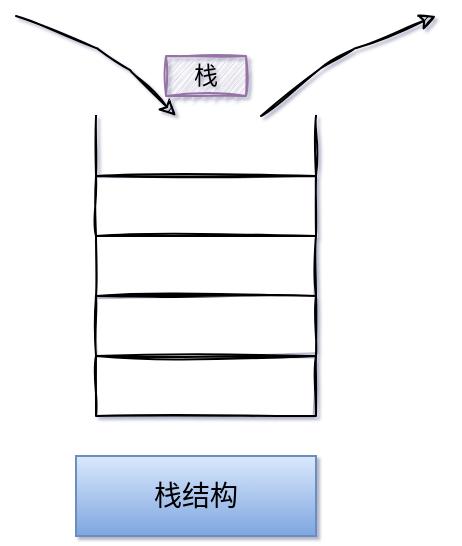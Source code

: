 <mxfile version="13.7.9" type="device" pages="6"><diagram id="piXc-q679s0l9T9AtipS" name="StackStructure"><mxGraphModel dx="1422" dy="822" grid="1" gridSize="10" guides="1" tooltips="1" connect="1" arrows="1" fold="1" page="1" pageScale="1" pageWidth="850" pageHeight="1100" math="0" shadow="1"><root><mxCell id="0"/><mxCell id="1" parent="0"/><mxCell id="D4eqJjNKc-pg2C6V8ZYL-1" value="" style="whiteSpace=wrap;html=1;sketch=1;" parent="1" vertex="1"><mxGeometry x="230" y="250" width="110" height="30" as="geometry"/></mxCell><mxCell id="D4eqJjNKc-pg2C6V8ZYL-2" value="" style="whiteSpace=wrap;html=1;sketch=1;" parent="1" vertex="1"><mxGeometry x="230" y="280" width="110" height="30" as="geometry"/></mxCell><mxCell id="D4eqJjNKc-pg2C6V8ZYL-3" value="" style="whiteSpace=wrap;html=1;sketch=1;" parent="1" vertex="1"><mxGeometry x="230" y="310" width="110" height="30" as="geometry"/></mxCell><mxCell id="D4eqJjNKc-pg2C6V8ZYL-4" value="" style="whiteSpace=wrap;html=1;fontStyle=1;sketch=1;" parent="1" vertex="1"><mxGeometry x="230" y="340" width="110" height="30" as="geometry"/></mxCell><mxCell id="D4eqJjNKc-pg2C6V8ZYL-5" value="" style="shape=partialRectangle;whiteSpace=wrap;html=1;bottom=1;right=1;left=1;top=0;fillColor=none;routingCenterX=-0.5;sketch=1;" parent="1" vertex="1"><mxGeometry x="230" y="220" width="110" height="30" as="geometry"/></mxCell><mxCell id="D4eqJjNKc-pg2C6V8ZYL-6" value="" style="endArrow=classic;html=1;sketch=1;" parent="1" target="D4eqJjNKc-pg2C6V8ZYL-5" edge="1"><mxGeometry width="50" height="50" relative="1" as="geometry"><mxPoint x="190" y="170" as="sourcePoint"/><mxPoint x="450" y="400" as="targetPoint"/><Array as="points"><mxPoint x="240" y="190"/></Array></mxGeometry></mxCell><mxCell id="D4eqJjNKc-pg2C6V8ZYL-7" value="" style="endArrow=classic;html=1;exitX=0.75;exitY=0;exitDx=0;exitDy=0;sketch=1;" parent="1" source="D4eqJjNKc-pg2C6V8ZYL-5" edge="1"><mxGeometry width="50" height="50" relative="1" as="geometry"><mxPoint x="280" y="100" as="sourcePoint"/><mxPoint x="400" y="170" as="targetPoint"/><Array as="points"><mxPoint x="350" y="190"/></Array></mxGeometry></mxCell><mxCell id="D4eqJjNKc-pg2C6V8ZYL-8" value="栈" style="text;html=1;align=center;verticalAlign=middle;whiteSpace=wrap;labelBackgroundColor=none;sketch=1;fillColor=#e1d5e7;strokeColor=#9673a6;" parent="1" vertex="1"><mxGeometry x="265" y="190" width="40" height="20" as="geometry"/></mxCell><mxCell id="tlFwqqSCphuxoGF0C_0T-1" value="栈结构" style="rounded=0;whiteSpace=wrap;html=1;fontSize=14;fillColor=#dae8fc;strokeColor=#6c8ebf;gradientColor=#7ea6e0;" parent="1" vertex="1"><mxGeometry x="220" y="390" width="120" height="40" as="geometry"/></mxCell></root></mxGraphModel></diagram><diagram id="WFr8NXOvORvg4B3Us4Ls" name="Arithmetic"><mxGraphModel dx="1422" dy="822" grid="1" gridSize="10" guides="1" tooltips="1" connect="1" arrows="1" fold="1" page="1" pageScale="1" pageWidth="850" pageHeight="1100" math="0" shadow="1"><root><mxCell id="iod-lb1D5rYIICHGb0MQ-0"/><mxCell id="iod-lb1D5rYIICHGb0MQ-1" parent="iod-lb1D5rYIICHGb0MQ-0"/><mxCell id="VysGYPf3-X1nkTFMUH5L-0" value="3" style="whiteSpace=wrap;html=1;aspect=fixed;sketch=1;" parent="iod-lb1D5rYIICHGb0MQ-1" vertex="1"><mxGeometry x="210" y="260" width="30" height="30" as="geometry"/></mxCell><mxCell id="VysGYPf3-X1nkTFMUH5L-1" value="+" style="whiteSpace=wrap;html=1;aspect=fixed;sketch=1;" parent="iod-lb1D5rYIICHGb0MQ-1" vertex="1"><mxGeometry x="240" y="260" width="30" height="30" as="geometry"/></mxCell><mxCell id="VysGYPf3-X1nkTFMUH5L-2" value="8" style="whiteSpace=wrap;html=1;aspect=fixed;sketch=1;" parent="iod-lb1D5rYIICHGb0MQ-1" vertex="1"><mxGeometry x="330" y="260" width="30" height="30" as="geometry"/></mxCell><mxCell id="VysGYPf3-X1nkTFMUH5L-3" value="x" style="whiteSpace=wrap;html=1;aspect=fixed;sketch=1;" parent="iod-lb1D5rYIICHGb0MQ-1" vertex="1"><mxGeometry x="300" y="260" width="30" height="30" as="geometry"/></mxCell><mxCell id="VysGYPf3-X1nkTFMUH5L-4" value="5" style="whiteSpace=wrap;html=1;aspect=fixed;sketch=1;" parent="iod-lb1D5rYIICHGb0MQ-1" vertex="1"><mxGeometry x="270" y="260" width="30" height="30" as="geometry"/></mxCell><mxCell id="VysGYPf3-X1nkTFMUH5L-6" value="-" style="whiteSpace=wrap;html=1;aspect=fixed;sketch=1;" parent="iod-lb1D5rYIICHGb0MQ-1" vertex="1"><mxGeometry x="360" y="260" width="30" height="30" as="geometry"/></mxCell><mxCell id="VysGYPf3-X1nkTFMUH5L-7" value="6" style="whiteSpace=wrap;html=1;aspect=fixed;sketch=1;" parent="iod-lb1D5rYIICHGb0MQ-1" vertex="1"><mxGeometry x="390" y="260" width="30" height="30" as="geometry"/></mxCell><mxCell id="VysGYPf3-X1nkTFMUH5L-16" style="edgeStyle=orthogonalEdgeStyle;orthogonalLoop=1;jettySize=auto;html=1;exitX=0.5;exitY=0;exitDx=0;exitDy=0;entryX=0.5;entryY=1;entryDx=0;entryDy=0;sketch=1;" parent="iod-lb1D5rYIICHGb0MQ-1" source="VysGYPf3-X1nkTFMUH5L-8" target="VysGYPf3-X1nkTFMUH5L-0" edge="1"><mxGeometry relative="1" as="geometry"/></mxCell><mxCell id="VysGYPf3-X1nkTFMUH5L-8" value="①" style="whiteSpace=wrap;html=1;aspect=fixed;sketch=1;" parent="iod-lb1D5rYIICHGb0MQ-1" vertex="1"><mxGeometry x="210" y="320" width="30" height="30" as="geometry"/></mxCell><mxCell id="VysGYPf3-X1nkTFMUH5L-17" style="edgeStyle=orthogonalEdgeStyle;orthogonalLoop=1;jettySize=auto;html=1;exitX=0.5;exitY=0;exitDx=0;exitDy=0;entryX=0.5;entryY=1;entryDx=0;entryDy=0;sketch=1;" parent="iod-lb1D5rYIICHGb0MQ-1" source="VysGYPf3-X1nkTFMUH5L-9" target="VysGYPf3-X1nkTFMUH5L-1" edge="1"><mxGeometry relative="1" as="geometry"/></mxCell><mxCell id="VysGYPf3-X1nkTFMUH5L-9" value="②" style="whiteSpace=wrap;html=1;aspect=fixed;sketch=1;" parent="iod-lb1D5rYIICHGb0MQ-1" vertex="1"><mxGeometry x="240" y="320" width="30" height="30" as="geometry"/></mxCell><mxCell id="VysGYPf3-X1nkTFMUH5L-20" style="edgeStyle=orthogonalEdgeStyle;orthogonalLoop=1;jettySize=auto;html=1;exitX=0.5;exitY=0;exitDx=0;exitDy=0;entryX=0.5;entryY=1;entryDx=0;entryDy=0;sketch=1;" parent="iod-lb1D5rYIICHGb0MQ-1" source="VysGYPf3-X1nkTFMUH5L-10" target="VysGYPf3-X1nkTFMUH5L-2" edge="1"><mxGeometry relative="1" as="geometry"/></mxCell><mxCell id="VysGYPf3-X1nkTFMUH5L-10" value="⑤" style="whiteSpace=wrap;html=1;aspect=fixed;sketch=1;" parent="iod-lb1D5rYIICHGb0MQ-1" vertex="1"><mxGeometry x="330" y="320" width="30" height="30" as="geometry"/></mxCell><mxCell id="VysGYPf3-X1nkTFMUH5L-19" style="edgeStyle=orthogonalEdgeStyle;orthogonalLoop=1;jettySize=auto;html=1;exitX=0.5;exitY=0;exitDx=0;exitDy=0;entryX=0.5;entryY=1;entryDx=0;entryDy=0;sketch=1;" parent="iod-lb1D5rYIICHGb0MQ-1" source="VysGYPf3-X1nkTFMUH5L-11" target="VysGYPf3-X1nkTFMUH5L-3" edge="1"><mxGeometry relative="1" as="geometry"/></mxCell><mxCell id="VysGYPf3-X1nkTFMUH5L-11" value="④" style="whiteSpace=wrap;html=1;aspect=fixed;sketch=1;" parent="iod-lb1D5rYIICHGb0MQ-1" vertex="1"><mxGeometry x="300" y="320" width="30" height="30" as="geometry"/></mxCell><mxCell id="VysGYPf3-X1nkTFMUH5L-18" style="edgeStyle=orthogonalEdgeStyle;orthogonalLoop=1;jettySize=auto;html=1;exitX=0.5;exitY=0;exitDx=0;exitDy=0;entryX=0.5;entryY=1;entryDx=0;entryDy=0;sketch=1;" parent="iod-lb1D5rYIICHGb0MQ-1" source="VysGYPf3-X1nkTFMUH5L-12" target="VysGYPf3-X1nkTFMUH5L-4" edge="1"><mxGeometry relative="1" as="geometry"/></mxCell><mxCell id="VysGYPf3-X1nkTFMUH5L-12" value="③" style="whiteSpace=wrap;html=1;aspect=fixed;sketch=1;" parent="iod-lb1D5rYIICHGb0MQ-1" vertex="1"><mxGeometry x="270" y="320" width="30" height="30" as="geometry"/></mxCell><mxCell id="VysGYPf3-X1nkTFMUH5L-21" style="edgeStyle=orthogonalEdgeStyle;orthogonalLoop=1;jettySize=auto;html=1;exitX=0.5;exitY=0;exitDx=0;exitDy=0;entryX=0.5;entryY=1;entryDx=0;entryDy=0;sketch=1;" parent="iod-lb1D5rYIICHGb0MQ-1" source="VysGYPf3-X1nkTFMUH5L-13" target="VysGYPf3-X1nkTFMUH5L-6" edge="1"><mxGeometry relative="1" as="geometry"/></mxCell><mxCell id="VysGYPf3-X1nkTFMUH5L-13" value="⑥" style="whiteSpace=wrap;html=1;aspect=fixed;sketch=1;" parent="iod-lb1D5rYIICHGb0MQ-1" vertex="1"><mxGeometry x="360" y="320" width="30" height="30" as="geometry"/></mxCell><mxCell id="VysGYPf3-X1nkTFMUH5L-22" style="edgeStyle=orthogonalEdgeStyle;orthogonalLoop=1;jettySize=auto;html=1;exitX=0.5;exitY=0;exitDx=0;exitDy=0;entryX=0.5;entryY=1;entryDx=0;entryDy=0;sketch=1;" parent="iod-lb1D5rYIICHGb0MQ-1" source="VysGYPf3-X1nkTFMUH5L-14" target="VysGYPf3-X1nkTFMUH5L-7" edge="1"><mxGeometry relative="1" as="geometry"/></mxCell><mxCell id="VysGYPf3-X1nkTFMUH5L-14" value="⑦" style="whiteSpace=wrap;html=1;aspect=fixed;sketch=1;" parent="iod-lb1D5rYIICHGb0MQ-1" vertex="1"><mxGeometry x="390" y="320" width="30" height="30" as="geometry"/></mxCell><mxCell id="VysGYPf3-X1nkTFMUH5L-23" value="" style="whiteSpace=wrap;html=1;fillColor=#ffe6cc;strokeColor=#d79b00;sketch=1;" parent="iod-lb1D5rYIICHGb0MQ-1" vertex="1"><mxGeometry x="110" y="390" width="30" height="100" as="geometry"/></mxCell><mxCell id="VysGYPf3-X1nkTFMUH5L-24" value="" style="whiteSpace=wrap;html=1;fillColor=#f8cecc;strokeColor=#b85450;sketch=1;" parent="iod-lb1D5rYIICHGb0MQ-1" vertex="1"><mxGeometry x="150" y="390" width="30" height="100" as="geometry"/></mxCell><mxCell id="VysGYPf3-X1nkTFMUH5L-25" value="3" style="whiteSpace=wrap;html=1;aspect=fixed;fillColor=#ffe6cc;strokeColor=#d79b00;sketch=1;" parent="iod-lb1D5rYIICHGb0MQ-1" vertex="1"><mxGeometry x="110" y="460" width="30" height="30" as="geometry"/></mxCell><mxCell id="VysGYPf3-X1nkTFMUH5L-26" value="" style="whiteSpace=wrap;html=1;fillColor=#ffe6cc;strokeColor=#d79b00;sketch=1;" parent="iod-lb1D5rYIICHGb0MQ-1" vertex="1"><mxGeometry x="230" y="390" width="30" height="100" as="geometry"/></mxCell><mxCell id="VysGYPf3-X1nkTFMUH5L-27" value="" style="whiteSpace=wrap;html=1;fillColor=#f8cecc;strokeColor=#b85450;sketch=1;" parent="iod-lb1D5rYIICHGb0MQ-1" vertex="1"><mxGeometry x="270" y="390" width="30" height="100" as="geometry"/></mxCell><mxCell id="VysGYPf3-X1nkTFMUH5L-28" value="3" style="whiteSpace=wrap;html=1;aspect=fixed;fillColor=#ffe6cc;strokeColor=#d79b00;sketch=1;" parent="iod-lb1D5rYIICHGb0MQ-1" vertex="1"><mxGeometry x="230" y="460" width="30" height="30" as="geometry"/></mxCell><mxCell id="VysGYPf3-X1nkTFMUH5L-29" value="+" style="whiteSpace=wrap;html=1;aspect=fixed;fillColor=#f8cecc;strokeColor=#b85450;sketch=1;" parent="iod-lb1D5rYIICHGb0MQ-1" vertex="1"><mxGeometry x="270" y="460" width="30" height="30" as="geometry"/></mxCell><mxCell id="VysGYPf3-X1nkTFMUH5L-31" value="" style="whiteSpace=wrap;html=1;fillColor=#ffe6cc;strokeColor=#d79b00;sketch=1;" parent="iod-lb1D5rYIICHGb0MQ-1" vertex="1"><mxGeometry x="350" y="390" width="30" height="100" as="geometry"/></mxCell><mxCell id="VysGYPf3-X1nkTFMUH5L-32" value="" style="whiteSpace=wrap;html=1;fillColor=#f8cecc;strokeColor=#b85450;sketch=1;" parent="iod-lb1D5rYIICHGb0MQ-1" vertex="1"><mxGeometry x="390" y="390" width="30" height="100" as="geometry"/></mxCell><mxCell id="VysGYPf3-X1nkTFMUH5L-33" value="3" style="whiteSpace=wrap;html=1;aspect=fixed;fillColor=#ffe6cc;strokeColor=#d79b00;sketch=1;" parent="iod-lb1D5rYIICHGb0MQ-1" vertex="1"><mxGeometry x="350" y="460" width="30" height="30" as="geometry"/></mxCell><mxCell id="VysGYPf3-X1nkTFMUH5L-34" value="+" style="whiteSpace=wrap;html=1;aspect=fixed;fillColor=#f8cecc;strokeColor=#b85450;sketch=1;" parent="iod-lb1D5rYIICHGb0MQ-1" vertex="1"><mxGeometry x="390" y="460" width="30" height="30" as="geometry"/></mxCell><mxCell id="VysGYPf3-X1nkTFMUH5L-35" value="5" style="whiteSpace=wrap;html=1;aspect=fixed;fillColor=#ffe6cc;strokeColor=#d79b00;sketch=1;" parent="iod-lb1D5rYIICHGb0MQ-1" vertex="1"><mxGeometry x="350" y="430" width="30" height="30" as="geometry"/></mxCell><mxCell id="VysGYPf3-X1nkTFMUH5L-36" value="" style="whiteSpace=wrap;html=1;fillColor=#ffe6cc;strokeColor=#d79b00;sketch=1;" parent="iod-lb1D5rYIICHGb0MQ-1" vertex="1"><mxGeometry x="460" y="390" width="30" height="100" as="geometry"/></mxCell><mxCell id="VysGYPf3-X1nkTFMUH5L-37" value="" style="whiteSpace=wrap;html=1;fillColor=#f8cecc;strokeColor=#b85450;sketch=1;" parent="iod-lb1D5rYIICHGb0MQ-1" vertex="1"><mxGeometry x="500" y="390" width="30" height="100" as="geometry"/></mxCell><mxCell id="VysGYPf3-X1nkTFMUH5L-38" value="3" style="whiteSpace=wrap;html=1;aspect=fixed;fillColor=#ffe6cc;strokeColor=#d79b00;sketch=1;" parent="iod-lb1D5rYIICHGb0MQ-1" vertex="1"><mxGeometry x="460" y="460" width="30" height="30" as="geometry"/></mxCell><mxCell id="VysGYPf3-X1nkTFMUH5L-39" value="+" style="whiteSpace=wrap;html=1;aspect=fixed;fillColor=#f8cecc;strokeColor=#b85450;sketch=1;" parent="iod-lb1D5rYIICHGb0MQ-1" vertex="1"><mxGeometry x="500" y="460" width="30" height="30" as="geometry"/></mxCell><mxCell id="VysGYPf3-X1nkTFMUH5L-40" value="5" style="whiteSpace=wrap;html=1;aspect=fixed;fillColor=#ffe6cc;strokeColor=#d79b00;sketch=1;" parent="iod-lb1D5rYIICHGb0MQ-1" vertex="1"><mxGeometry x="460" y="430" width="30" height="30" as="geometry"/></mxCell><mxCell id="VysGYPf3-X1nkTFMUH5L-41" value="x" style="whiteSpace=wrap;html=1;aspect=fixed;fillColor=#f8cecc;strokeColor=#b85450;sketch=1;" parent="iod-lb1D5rYIICHGb0MQ-1" vertex="1"><mxGeometry x="500" y="430" width="30" height="30" as="geometry"/></mxCell><mxCell id="VysGYPf3-X1nkTFMUH5L-42" value="" style="whiteSpace=wrap;html=1;fillColor=#ffe6cc;strokeColor=#d79b00;sketch=1;" parent="iod-lb1D5rYIICHGb0MQ-1" vertex="1"><mxGeometry x="570" y="390" width="30" height="100" as="geometry"/></mxCell><mxCell id="VysGYPf3-X1nkTFMUH5L-43" value="" style="whiteSpace=wrap;html=1;fillColor=#f8cecc;strokeColor=#b85450;sketch=1;" parent="iod-lb1D5rYIICHGb0MQ-1" vertex="1"><mxGeometry x="610" y="390" width="30" height="100" as="geometry"/></mxCell><mxCell id="VysGYPf3-X1nkTFMUH5L-44" value="3" style="whiteSpace=wrap;html=1;aspect=fixed;fillColor=#ffe6cc;strokeColor=#d79b00;sketch=1;" parent="iod-lb1D5rYIICHGb0MQ-1" vertex="1"><mxGeometry x="570" y="460" width="30" height="30" as="geometry"/></mxCell><mxCell id="VysGYPf3-X1nkTFMUH5L-45" value="+" style="whiteSpace=wrap;html=1;aspect=fixed;fillColor=#f8cecc;strokeColor=#b85450;sketch=1;" parent="iod-lb1D5rYIICHGb0MQ-1" vertex="1"><mxGeometry x="610" y="460" width="30" height="30" as="geometry"/></mxCell><mxCell id="VysGYPf3-X1nkTFMUH5L-46" value="5" style="whiteSpace=wrap;html=1;aspect=fixed;fillColor=#ffe6cc;strokeColor=#d79b00;sketch=1;" parent="iod-lb1D5rYIICHGb0MQ-1" vertex="1"><mxGeometry x="570" y="430" width="30" height="30" as="geometry"/></mxCell><mxCell id="VysGYPf3-X1nkTFMUH5L-47" value="x" style="whiteSpace=wrap;html=1;aspect=fixed;fillColor=#f8cecc;strokeColor=#b85450;sketch=1;" parent="iod-lb1D5rYIICHGb0MQ-1" vertex="1"><mxGeometry x="610" y="430" width="30" height="30" as="geometry"/></mxCell><mxCell id="VysGYPf3-X1nkTFMUH5L-48" value="8" style="whiteSpace=wrap;html=1;aspect=fixed;fillColor=#ffe6cc;strokeColor=#d79b00;sketch=1;" parent="iod-lb1D5rYIICHGb0MQ-1" vertex="1"><mxGeometry x="570" y="400" width="30" height="30" as="geometry"/></mxCell><mxCell id="VysGYPf3-X1nkTFMUH5L-49" value="" style="whiteSpace=wrap;html=1;fillColor=#ffe6cc;strokeColor=#d79b00;sketch=1;" parent="iod-lb1D5rYIICHGb0MQ-1" vertex="1"><mxGeometry x="110" y="520" width="30" height="100" as="geometry"/></mxCell><mxCell id="VysGYPf3-X1nkTFMUH5L-50" value="" style="whiteSpace=wrap;html=1;fillColor=#f8cecc;strokeColor=#b85450;sketch=1;" parent="iod-lb1D5rYIICHGb0MQ-1" vertex="1"><mxGeometry x="150" y="520" width="30" height="100" as="geometry"/></mxCell><mxCell id="VysGYPf3-X1nkTFMUH5L-51" value="43" style="whiteSpace=wrap;html=1;aspect=fixed;fillColor=#ffe6cc;strokeColor=#d79b00;sketch=1;" parent="iod-lb1D5rYIICHGb0MQ-1" vertex="1"><mxGeometry x="110" y="590" width="30" height="30" as="geometry"/></mxCell><mxCell id="VysGYPf3-X1nkTFMUH5L-52" value="-" style="whiteSpace=wrap;html=1;aspect=fixed;fillColor=#f8cecc;strokeColor=#b85450;sketch=1;" parent="iod-lb1D5rYIICHGb0MQ-1" vertex="1"><mxGeometry x="150" y="590" width="30" height="30" as="geometry"/></mxCell><mxCell id="VysGYPf3-X1nkTFMUH5L-53" value="" style="whiteSpace=wrap;html=1;fillColor=#ffe6cc;strokeColor=#d79b00;sketch=1;" parent="iod-lb1D5rYIICHGb0MQ-1" vertex="1"><mxGeometry x="230" y="520" width="30" height="100" as="geometry"/></mxCell><mxCell id="VysGYPf3-X1nkTFMUH5L-54" value="" style="whiteSpace=wrap;html=1;fillColor=#f8cecc;strokeColor=#b85450;sketch=1;" parent="iod-lb1D5rYIICHGb0MQ-1" vertex="1"><mxGeometry x="270" y="520" width="30" height="100" as="geometry"/></mxCell><mxCell id="VysGYPf3-X1nkTFMUH5L-55" value="43" style="whiteSpace=wrap;html=1;aspect=fixed;fillColor=#ffe6cc;strokeColor=#d79b00;sketch=1;" parent="iod-lb1D5rYIICHGb0MQ-1" vertex="1"><mxGeometry x="230" y="590" width="30" height="30" as="geometry"/></mxCell><mxCell id="VysGYPf3-X1nkTFMUH5L-56" value="-" style="whiteSpace=wrap;html=1;aspect=fixed;fillColor=#f8cecc;strokeColor=#b85450;sketch=1;" parent="iod-lb1D5rYIICHGb0MQ-1" vertex="1"><mxGeometry x="270" y="590" width="30" height="30" as="geometry"/></mxCell><mxCell id="VysGYPf3-X1nkTFMUH5L-57" value="6" style="whiteSpace=wrap;html=1;aspect=fixed;fillColor=#ffe6cc;strokeColor=#d79b00;sketch=1;" parent="iod-lb1D5rYIICHGb0MQ-1" vertex="1"><mxGeometry x="230" y="560" width="30" height="30" as="geometry"/></mxCell><mxCell id="VysGYPf3-X1nkTFMUH5L-58" value="" style="whiteSpace=wrap;html=1;fillColor=#f8cecc;strokeColor=#b85450;sketch=1;" parent="iod-lb1D5rYIICHGb0MQ-1" vertex="1"><mxGeometry x="390" y="520" width="30" height="100" as="geometry"/></mxCell><mxCell id="VysGYPf3-X1nkTFMUH5L-59" value="" style="whiteSpace=wrap;html=1;fillColor=#ffe6cc;strokeColor=#d79b00;sketch=1;" parent="iod-lb1D5rYIICHGb0MQ-1" vertex="1"><mxGeometry x="350" y="520" width="30" height="100" as="geometry"/></mxCell><mxCell id="VysGYPf3-X1nkTFMUH5L-60" value="最后清空栈，结果&lt;br&gt;= 37" style="text;html=1;strokeColor=#9673a6;fillColor=#e1d5e7;align=center;verticalAlign=middle;whiteSpace=wrap;fontSize=16;labelBackgroundColor=none;sketch=1;" parent="iod-lb1D5rYIICHGb0MQ-1" vertex="1"><mxGeometry x="440" y="535" width="160" height="70" as="geometry"/></mxCell><mxCell id="VysGYPf3-X1nkTFMUH5L-61" value="①" style="text;html=1;strokeColor=#9673a6;fillColor=#e1d5e7;align=center;verticalAlign=middle;whiteSpace=wrap;labelBackgroundColor=none;fontSize=16;sketch=1;" parent="iod-lb1D5rYIICHGb0MQ-1" vertex="1"><mxGeometry x="120" y="490" width="40" height="20" as="geometry"/></mxCell><mxCell id="VysGYPf3-X1nkTFMUH5L-70" value="②" style="text;html=1;strokeColor=#9673a6;fillColor=#e1d5e7;align=center;verticalAlign=middle;whiteSpace=wrap;labelBackgroundColor=none;fontSize=16;sketch=1;" parent="iod-lb1D5rYIICHGb0MQ-1" vertex="1"><mxGeometry x="250" y="490" width="40" height="20" as="geometry"/></mxCell><mxCell id="VysGYPf3-X1nkTFMUH5L-71" value="③" style="text;html=1;strokeColor=#9673a6;fillColor=#e1d5e7;align=center;verticalAlign=middle;whiteSpace=wrap;labelBackgroundColor=none;fontSize=16;sketch=1;" parent="iod-lb1D5rYIICHGb0MQ-1" vertex="1"><mxGeometry x="370" y="490" width="40" height="20" as="geometry"/></mxCell><mxCell id="VysGYPf3-X1nkTFMUH5L-72" value="④" style="text;html=1;strokeColor=#9673a6;fillColor=#e1d5e7;align=center;verticalAlign=middle;whiteSpace=wrap;labelBackgroundColor=none;fontSize=16;sketch=1;" parent="iod-lb1D5rYIICHGb0MQ-1" vertex="1"><mxGeometry x="480" y="490" width="40" height="20" as="geometry"/></mxCell><mxCell id="VysGYPf3-X1nkTFMUH5L-73" value="⑤" style="text;html=1;strokeColor=#9673a6;fillColor=#e1d5e7;align=center;verticalAlign=middle;whiteSpace=wrap;labelBackgroundColor=none;fontSize=16;sketch=1;" parent="iod-lb1D5rYIICHGb0MQ-1" vertex="1"><mxGeometry x="585" y="490" width="40" height="20" as="geometry"/></mxCell><mxCell id="VysGYPf3-X1nkTFMUH5L-74" value="⑥" style="text;html=1;strokeColor=#9673a6;fillColor=#e1d5e7;align=center;verticalAlign=middle;whiteSpace=wrap;labelBackgroundColor=none;fontSize=16;sketch=1;" parent="iod-lb1D5rYIICHGb0MQ-1" vertex="1"><mxGeometry x="130" y="620" width="40" height="20" as="geometry"/></mxCell><mxCell id="VysGYPf3-X1nkTFMUH5L-75" value="⑦" style="text;html=1;strokeColor=#9673a6;fillColor=#e1d5e7;align=center;verticalAlign=middle;whiteSpace=wrap;labelBackgroundColor=none;fontSize=16;sketch=1;" parent="iod-lb1D5rYIICHGb0MQ-1" vertex="1"><mxGeometry x="250" y="620" width="40" height="20" as="geometry"/></mxCell><mxCell id="N9Y0sSyntBqMmb3--k2a-1" value="四则运算" style="rounded=0;whiteSpace=wrap;html=1;fontSize=14;fillColor=#dae8fc;strokeColor=#6c8ebf;gradientColor=#7ea6e0;" vertex="1" parent="iod-lb1D5rYIICHGb0MQ-1"><mxGeometry x="280" y="210" width="120" height="40" as="geometry"/></mxCell></root></mxGraphModel></diagram><diagram id="cJPZ9JzLbXhSaHdJ6djk" name="Queue"><mxGraphModel dx="1422" dy="822" grid="1" gridSize="10" guides="1" tooltips="1" connect="1" arrows="1" fold="1" page="1" pageScale="1" pageWidth="850" pageHeight="1100" math="0" shadow="1"><root><mxCell id="Vo-B4QA5gooCaU0GS4NV-0"/><mxCell id="Vo-B4QA5gooCaU0GS4NV-1" parent="Vo-B4QA5gooCaU0GS4NV-0"/><mxCell id="Vo-B4QA5gooCaU0GS4NV-2" value="" style="whiteSpace=wrap;html=1;sketch=1;" parent="Vo-B4QA5gooCaU0GS4NV-1" vertex="1"><mxGeometry x="220" y="140" width="110" height="30" as="geometry"/></mxCell><mxCell id="Vo-B4QA5gooCaU0GS4NV-3" value="" style="whiteSpace=wrap;html=1;sketch=1;" parent="Vo-B4QA5gooCaU0GS4NV-1" vertex="1"><mxGeometry x="220" y="170" width="110" height="30" as="geometry"/></mxCell><mxCell id="Vo-B4QA5gooCaU0GS4NV-4" value="" style="whiteSpace=wrap;html=1;sketch=1;" parent="Vo-B4QA5gooCaU0GS4NV-1" vertex="1"><mxGeometry x="220" y="200" width="110" height="30" as="geometry"/></mxCell><mxCell id="Vo-B4QA5gooCaU0GS4NV-5" value="" style="whiteSpace=wrap;html=1;fontStyle=1;sketch=1;" parent="Vo-B4QA5gooCaU0GS4NV-1" vertex="1"><mxGeometry x="220" y="230" width="110" height="30" as="geometry"/></mxCell><mxCell id="Vo-B4QA5gooCaU0GS4NV-6" value="" style="shape=partialRectangle;whiteSpace=wrap;html=1;bottom=1;right=1;left=1;top=0;fillColor=none;routingCenterX=-0.5;sketch=1;" parent="Vo-B4QA5gooCaU0GS4NV-1" vertex="1"><mxGeometry x="220" y="110" width="110" height="30" as="geometry"/></mxCell><mxCell id="Vo-B4QA5gooCaU0GS4NV-7" value="" style="endArrow=classic;html=1;sketch=1;" parent="Vo-B4QA5gooCaU0GS4NV-1" target="Vo-B4QA5gooCaU0GS4NV-6" edge="1"><mxGeometry width="50" height="50" relative="1" as="geometry"><mxPoint x="180" y="60" as="sourcePoint"/><mxPoint x="440" y="290" as="targetPoint"/><Array as="points"><mxPoint x="230" y="80"/></Array></mxGeometry></mxCell><mxCell id="Vo-B4QA5gooCaU0GS4NV-8" value="" style="endArrow=classic;html=1;exitX=0.75;exitY=0;exitDx=0;exitDy=0;sketch=1;" parent="Vo-B4QA5gooCaU0GS4NV-1" source="Vo-B4QA5gooCaU0GS4NV-6" edge="1"><mxGeometry width="50" height="50" relative="1" as="geometry"><mxPoint x="270" y="-10" as="sourcePoint"/><mxPoint x="390" y="60" as="targetPoint"/><Array as="points"><mxPoint x="340" y="80"/></Array></mxGeometry></mxCell><mxCell id="Vo-B4QA5gooCaU0GS4NV-9" value="栈" style="text;html=1;align=center;verticalAlign=middle;whiteSpace=wrap;labelBackgroundColor=none;sketch=1;fillColor=#e1d5e7;strokeColor=#9673a6;" parent="Vo-B4QA5gooCaU0GS4NV-1" vertex="1"><mxGeometry x="255" y="80" width="40" height="20" as="geometry"/></mxCell><mxCell id="Vo-B4QA5gooCaU0GS4NV-10" value="队列" style="text;html=1;align=center;verticalAlign=middle;whiteSpace=wrap;labelBackgroundColor=none;sketch=1;fillColor=#e1d5e7;strokeColor=#9673a6;" parent="Vo-B4QA5gooCaU0GS4NV-1" vertex="1"><mxGeometry x="280" y="280" width="40" height="20" as="geometry"/></mxCell><mxCell id="Vo-B4QA5gooCaU0GS4NV-17" style="edgeStyle=orthogonalEdgeStyle;orthogonalLoop=1;jettySize=auto;html=1;exitX=0;exitY=0.5;exitDx=0;exitDy=0;sketch=1;" parent="Vo-B4QA5gooCaU0GS4NV-1" source="Vo-B4QA5gooCaU0GS4NV-11" edge="1"><mxGeometry relative="1" as="geometry"><mxPoint x="160" y="325" as="targetPoint"/></mxGeometry></mxCell><mxCell id="Vo-B4QA5gooCaU0GS4NV-11" value="" style="whiteSpace=wrap;html=1;aspect=fixed;fillColor=#f8cecc;strokeColor=#b85450;sketch=1;" parent="Vo-B4QA5gooCaU0GS4NV-1" vertex="1"><mxGeometry x="210" y="310" width="30" height="30" as="geometry"/></mxCell><mxCell id="Vo-B4QA5gooCaU0GS4NV-12" value="" style="whiteSpace=wrap;html=1;aspect=fixed;fillColor=#ffe6cc;strokeColor=#d79b00;sketch=1;" parent="Vo-B4QA5gooCaU0GS4NV-1" vertex="1"><mxGeometry x="240" y="310" width="30" height="30" as="geometry"/></mxCell><mxCell id="Vo-B4QA5gooCaU0GS4NV-13" value="" style="whiteSpace=wrap;html=1;aspect=fixed;fillColor=#f8cecc;strokeColor=#b85450;sketch=1;" parent="Vo-B4QA5gooCaU0GS4NV-1" vertex="1"><mxGeometry x="270" y="310" width="30" height="30" as="geometry"/></mxCell><mxCell id="Vo-B4QA5gooCaU0GS4NV-14" value="" style="whiteSpace=wrap;html=1;aspect=fixed;fillColor=#ffe6cc;strokeColor=#d79b00;sketch=1;" parent="Vo-B4QA5gooCaU0GS4NV-1" vertex="1"><mxGeometry x="300" y="310" width="30" height="30" as="geometry"/></mxCell><mxCell id="Vo-B4QA5gooCaU0GS4NV-15" value="" style="whiteSpace=wrap;html=1;aspect=fixed;fillColor=#f8cecc;strokeColor=#b85450;sketch=1;" parent="Vo-B4QA5gooCaU0GS4NV-1" vertex="1"><mxGeometry x="330" y="310" width="30" height="30" as="geometry"/></mxCell><mxCell id="Vo-B4QA5gooCaU0GS4NV-16" value="" style="whiteSpace=wrap;html=1;aspect=fixed;fillColor=#ffe6cc;strokeColor=#d79b00;sketch=1;" parent="Vo-B4QA5gooCaU0GS4NV-1" vertex="1"><mxGeometry x="360" y="310" width="30" height="30" as="geometry"/></mxCell><mxCell id="Vo-B4QA5gooCaU0GS4NV-18" value="" style="endArrow=classic;html=1;entryX=1;entryY=0.5;entryDx=0;entryDy=0;sketch=1;" parent="Vo-B4QA5gooCaU0GS4NV-1" target="Vo-B4QA5gooCaU0GS4NV-16" edge="1"><mxGeometry width="50" height="50" relative="1" as="geometry"><mxPoint x="440" y="325" as="sourcePoint"/><mxPoint x="450" y="300" as="targetPoint"/></mxGeometry></mxCell><mxCell id="Vo-B4QA5gooCaU0GS4NV-19" value="队头" style="text;html=1;align=center;verticalAlign=middle;whiteSpace=wrap;labelBackgroundColor=none;sketch=1;fillColor=#e1d5e7;strokeColor=#9673a6;" parent="Vo-B4QA5gooCaU0GS4NV-1" vertex="1"><mxGeometry x="180" y="280" width="40" height="20" as="geometry"/></mxCell><mxCell id="Vo-B4QA5gooCaU0GS4NV-20" value="&lt;span style=&quot;&quot;&gt;队尾&lt;/span&gt;" style="text;html=1;align=center;verticalAlign=middle;whiteSpace=wrap;labelBackgroundColor=none;glass=0;shadow=0;sketch=1;fillColor=#e1d5e7;strokeColor=#9673a6;" parent="Vo-B4QA5gooCaU0GS4NV-1" vertex="1"><mxGeometry x="385" y="280" width="40" height="20" as="geometry"/></mxCell><mxCell id="fp6eR9JW6U4RYP-nT4ta-0" value="队列" style="rounded=0;whiteSpace=wrap;html=1;fontSize=14;fillColor=#dae8fc;strokeColor=#6c8ebf;gradientColor=#7ea6e0;" vertex="1" parent="Vo-B4QA5gooCaU0GS4NV-1"><mxGeometry x="240" y="350" width="120" height="40" as="geometry"/></mxCell></root></mxGraphModel></diagram><diagram id="T3G2GuUO8u16EutD7pH4" name="QueueRunning"><mxGraphModel dx="1422" dy="822" grid="1" gridSize="10" guides="1" tooltips="1" connect="1" arrows="1" fold="1" page="1" pageScale="1" pageWidth="850" pageHeight="1100" math="0" shadow="0"><root><mxCell id="VbEHuYBuCTmDtE5UNzyF-0"/><mxCell id="VbEHuYBuCTmDtE5UNzyF-1" parent="VbEHuYBuCTmDtE5UNzyF-0"/><mxCell id="VbEHuYBuCTmDtE5UNzyF-2" value="a" style="whiteSpace=wrap;html=1;aspect=fixed;shadow=1;labelBackgroundColor=none;sketch=1;fillColor=#ffe6cc;strokeColor=#d79b00;" parent="VbEHuYBuCTmDtE5UNzyF-1" vertex="1"><mxGeometry x="280" y="370" width="40" height="40" as="geometry"/></mxCell><mxCell id="VbEHuYBuCTmDtE5UNzyF-3" value="b" style="whiteSpace=wrap;html=1;aspect=fixed;shadow=1;labelBackgroundColor=none;sketch=1;fillColor=#f8cecc;strokeColor=#b85450;" parent="VbEHuYBuCTmDtE5UNzyF-1" vertex="1"><mxGeometry x="320" y="370" width="40" height="40" as="geometry"/></mxCell><mxCell id="VbEHuYBuCTmDtE5UNzyF-4" value="c" style="whiteSpace=wrap;html=1;aspect=fixed;shadow=1;labelBackgroundColor=none;sketch=1;fillColor=#ffe6cc;strokeColor=#d79b00;" parent="VbEHuYBuCTmDtE5UNzyF-1" vertex="1"><mxGeometry x="360" y="370" width="40" height="40" as="geometry"/></mxCell><mxCell id="VbEHuYBuCTmDtE5UNzyF-5" value="d" style="whiteSpace=wrap;html=1;aspect=fixed;shadow=1;labelBackgroundColor=none;sketch=1;fillColor=#f8cecc;strokeColor=#b85450;" parent="VbEHuYBuCTmDtE5UNzyF-1" vertex="1"><mxGeometry x="400" y="370" width="40" height="40" as="geometry"/></mxCell><mxCell id="VbEHuYBuCTmDtE5UNzyF-6" value="" style="whiteSpace=wrap;html=1;aspect=fixed;shadow=1;labelBackgroundColor=none;sketch=1;fillColor=#ffe6cc;strokeColor=#d79b00;" parent="VbEHuYBuCTmDtE5UNzyF-1" vertex="1"><mxGeometry x="440" y="370" width="40" height="40" as="geometry"/></mxCell><mxCell id="VbEHuYBuCTmDtE5UNzyF-7" value="" style="whiteSpace=wrap;html=1;aspect=fixed;shadow=1;labelBackgroundColor=none;sketch=1;fillColor=#f8cecc;strokeColor=#b85450;" parent="VbEHuYBuCTmDtE5UNzyF-1" vertex="1"><mxGeometry x="480" y="370" width="40" height="40" as="geometry"/></mxCell><mxCell id="VbEHuYBuCTmDtE5UNzyF-8" value="" style="whiteSpace=wrap;html=1;aspect=fixed;shadow=1;labelBackgroundColor=none;sketch=1;fillColor=#ffe6cc;strokeColor=#d79b00;" parent="VbEHuYBuCTmDtE5UNzyF-1" vertex="1"><mxGeometry x="520" y="370" width="40" height="40" as="geometry"/></mxCell><mxCell id="VbEHuYBuCTmDtE5UNzyF-9" value="" style="whiteSpace=wrap;html=1;aspect=fixed;shadow=1;labelBackgroundColor=none;sketch=1;fillColor=#f8cecc;strokeColor=#b85450;" parent="VbEHuYBuCTmDtE5UNzyF-1" vertex="1"><mxGeometry x="560" y="370" width="40" height="40" as="geometry"/></mxCell><mxCell id="VbEHuYBuCTmDtE5UNzyF-10" value="" style="whiteSpace=wrap;html=1;aspect=fixed;shadow=1;labelBackgroundColor=none;sketch=1;fillColor=#ffe6cc;strokeColor=#d79b00;" parent="VbEHuYBuCTmDtE5UNzyF-1" vertex="1"><mxGeometry x="280" y="480" width="40" height="40" as="geometry"/></mxCell><mxCell id="VbEHuYBuCTmDtE5UNzyF-11" value="" style="whiteSpace=wrap;html=1;aspect=fixed;shadow=1;labelBackgroundColor=none;sketch=1;fillColor=#f8cecc;strokeColor=#b85450;" parent="VbEHuYBuCTmDtE5UNzyF-1" vertex="1"><mxGeometry x="320" y="480" width="40" height="40" as="geometry"/></mxCell><mxCell id="VbEHuYBuCTmDtE5UNzyF-12" value="c" style="whiteSpace=wrap;html=1;aspect=fixed;shadow=1;labelBackgroundColor=none;sketch=1;fillColor=#ffe6cc;strokeColor=#d79b00;" parent="VbEHuYBuCTmDtE5UNzyF-1" vertex="1"><mxGeometry x="360" y="480" width="40" height="40" as="geometry"/></mxCell><mxCell id="VbEHuYBuCTmDtE5UNzyF-13" value="d" style="whiteSpace=wrap;html=1;aspect=fixed;shadow=1;labelBackgroundColor=none;sketch=1;fillColor=#f8cecc;strokeColor=#b85450;" parent="VbEHuYBuCTmDtE5UNzyF-1" vertex="1"><mxGeometry x="400" y="480" width="40" height="40" as="geometry"/></mxCell><mxCell id="VbEHuYBuCTmDtE5UNzyF-14" value="" style="whiteSpace=wrap;html=1;aspect=fixed;shadow=1;labelBackgroundColor=none;sketch=1;fillColor=#ffe6cc;strokeColor=#d79b00;" parent="VbEHuYBuCTmDtE5UNzyF-1" vertex="1"><mxGeometry x="440" y="480" width="40" height="40" as="geometry"/></mxCell><mxCell id="VbEHuYBuCTmDtE5UNzyF-15" value="" style="whiteSpace=wrap;html=1;aspect=fixed;shadow=1;labelBackgroundColor=none;sketch=1;fillColor=#f8cecc;strokeColor=#b85450;" parent="VbEHuYBuCTmDtE5UNzyF-1" vertex="1"><mxGeometry x="480" y="480" width="40" height="40" as="geometry"/></mxCell><mxCell id="VbEHuYBuCTmDtE5UNzyF-16" value="" style="whiteSpace=wrap;html=1;aspect=fixed;shadow=1;labelBackgroundColor=none;sketch=1;fillColor=#ffe6cc;strokeColor=#d79b00;" parent="VbEHuYBuCTmDtE5UNzyF-1" vertex="1"><mxGeometry x="520" y="480" width="40" height="40" as="geometry"/></mxCell><mxCell id="VbEHuYBuCTmDtE5UNzyF-17" value="" style="whiteSpace=wrap;html=1;aspect=fixed;shadow=1;labelBackgroundColor=none;sketch=1;fillColor=#f8cecc;strokeColor=#b85450;" parent="VbEHuYBuCTmDtE5UNzyF-1" vertex="1"><mxGeometry x="560" y="480" width="40" height="40" as="geometry"/></mxCell><mxCell id="VbEHuYBuCTmDtE5UNzyF-18" value="" style="shape=flexArrow;endArrow=classic;html=1;entryX=1;entryY=0;entryDx=0;entryDy=0;" parent="VbEHuYBuCTmDtE5UNzyF-1" target="VbEHuYBuCTmDtE5UNzyF-13" edge="1"><mxGeometry width="50" height="50" relative="1" as="geometry"><mxPoint x="440" y="420" as="sourcePoint"/><mxPoint x="450" y="400" as="targetPoint"/></mxGeometry></mxCell><mxCell id="VbEHuYBuCTmDtE5UNzyF-20" style="edgeStyle=orthogonalEdgeStyle;rounded=0;sketch=1;orthogonalLoop=1;jettySize=auto;html=1;exitX=0.5;exitY=1;exitDx=0;exitDy=0;entryX=0.25;entryY=0;entryDx=0;entryDy=0;" parent="VbEHuYBuCTmDtE5UNzyF-1" source="VbEHuYBuCTmDtE5UNzyF-19" target="VbEHuYBuCTmDtE5UNzyF-2" edge="1"><mxGeometry relative="1" as="geometry"/></mxCell><mxCell id="VbEHuYBuCTmDtE5UNzyF-19" value="head = 0" style="text;html=1;strokeColor=#82b366;fillColor=#d5e8d4;align=center;verticalAlign=middle;whiteSpace=wrap;rounded=0;shadow=1;labelBackgroundColor=none;sketch=1;" parent="VbEHuYBuCTmDtE5UNzyF-1" vertex="1"><mxGeometry x="260" y="300" width="60" height="30" as="geometry"/></mxCell><mxCell id="VbEHuYBuCTmDtE5UNzyF-22" style="edgeStyle=orthogonalEdgeStyle;rounded=0;sketch=1;orthogonalLoop=1;jettySize=auto;html=1;exitX=0.5;exitY=1;exitDx=0;exitDy=0;entryX=0.25;entryY=0;entryDx=0;entryDy=0;" parent="VbEHuYBuCTmDtE5UNzyF-1" source="VbEHuYBuCTmDtE5UNzyF-21" target="VbEHuYBuCTmDtE5UNzyF-6" edge="1"><mxGeometry relative="1" as="geometry"/></mxCell><mxCell id="VbEHuYBuCTmDtE5UNzyF-21" value="tail = 4" style="text;html=1;strokeColor=#82b366;fillColor=#d5e8d4;align=center;verticalAlign=middle;whiteSpace=wrap;rounded=0;shadow=1;labelBackgroundColor=none;sketch=1;" parent="VbEHuYBuCTmDtE5UNzyF-1" vertex="1"><mxGeometry x="420" y="300" width="60" height="30" as="geometry"/></mxCell><mxCell id="VbEHuYBuCTmDtE5UNzyF-26" style="edgeStyle=orthogonalEdgeStyle;rounded=0;sketch=1;orthogonalLoop=1;jettySize=auto;html=1;exitX=0.75;exitY=0;exitDx=0;exitDy=0;entryX=0.5;entryY=1;entryDx=0;entryDy=0;" parent="VbEHuYBuCTmDtE5UNzyF-1" source="VbEHuYBuCTmDtE5UNzyF-23" target="VbEHuYBuCTmDtE5UNzyF-12" edge="1"><mxGeometry relative="1" as="geometry"/></mxCell><mxCell id="VbEHuYBuCTmDtE5UNzyF-23" value="head = 2" style="text;html=1;strokeColor=#82b366;fillColor=#d5e8d4;align=center;verticalAlign=middle;whiteSpace=wrap;rounded=0;shadow=1;labelBackgroundColor=none;sketch=1;" parent="VbEHuYBuCTmDtE5UNzyF-1" vertex="1"><mxGeometry x="340" y="550" width="60" height="30" as="geometry"/></mxCell><mxCell id="VbEHuYBuCTmDtE5UNzyF-25" style="edgeStyle=orthogonalEdgeStyle;rounded=0;sketch=1;orthogonalLoop=1;jettySize=auto;html=1;exitX=0.5;exitY=0;exitDx=0;exitDy=0;entryX=0.75;entryY=1;entryDx=0;entryDy=0;" parent="VbEHuYBuCTmDtE5UNzyF-1" source="VbEHuYBuCTmDtE5UNzyF-24" target="VbEHuYBuCTmDtE5UNzyF-14" edge="1"><mxGeometry relative="1" as="geometry"/></mxCell><mxCell id="VbEHuYBuCTmDtE5UNzyF-24" value="tail = 4" style="text;html=1;strokeColor=#82b366;fillColor=#d5e8d4;align=center;verticalAlign=middle;whiteSpace=wrap;rounded=0;shadow=1;labelBackgroundColor=none;sketch=1;" parent="VbEHuYBuCTmDtE5UNzyF-1" vertex="1"><mxGeometry x="440" y="550" width="60" height="30" as="geometry"/></mxCell><mxCell id="ZOUMsNaf-8WzIC3XggqO-0" value="队列运行" style="rounded=0;whiteSpace=wrap;html=1;fontSize=14;fillColor=#dae8fc;strokeColor=#6c8ebf;gradientColor=#7ea6e0;" vertex="1" parent="VbEHuYBuCTmDtE5UNzyF-1"><mxGeometry x="320" y="250" width="120" height="40" as="geometry"/></mxCell></root></mxGraphModel></diagram><diagram id="KZB5ckgryXtw3BWo87G4" name="QueueDataMovement"><mxGraphModel dx="1422" dy="822" grid="1" gridSize="10" guides="1" tooltips="1" connect="1" arrows="1" fold="1" page="1" pageScale="1" pageWidth="850" pageHeight="1100" math="0" shadow="0"><root><mxCell id="b0ePnvkSazsVTXXnL38n-0"/><mxCell id="b0ePnvkSazsVTXXnL38n-1" parent="b0ePnvkSazsVTXXnL38n-0"/><mxCell id="pkY8pOzqUGzZ8V84RLC1-0" value="" style="whiteSpace=wrap;html=1;aspect=fixed;shadow=1;labelBackgroundColor=none;sketch=1;fillColor=#ffe6cc;strokeColor=#d79b00;" parent="b0ePnvkSazsVTXXnL38n-1" vertex="1"><mxGeometry x="280" y="370" width="40" height="40" as="geometry"/></mxCell><mxCell id="pkY8pOzqUGzZ8V84RLC1-1" value="" style="whiteSpace=wrap;html=1;aspect=fixed;shadow=1;labelBackgroundColor=none;sketch=1;fillColor=#f8cecc;strokeColor=#b85450;" parent="b0ePnvkSazsVTXXnL38n-1" vertex="1"><mxGeometry x="320" y="370" width="40" height="40" as="geometry"/></mxCell><mxCell id="pkY8pOzqUGzZ8V84RLC1-2" value="" style="whiteSpace=wrap;html=1;aspect=fixed;shadow=1;labelBackgroundColor=none;sketch=1;fillColor=#ffe6cc;strokeColor=#d79b00;" parent="b0ePnvkSazsVTXXnL38n-1" vertex="1"><mxGeometry x="360" y="370" width="40" height="40" as="geometry"/></mxCell><mxCell id="pkY8pOzqUGzZ8V84RLC1-3" value="" style="whiteSpace=wrap;html=1;aspect=fixed;shadow=1;labelBackgroundColor=none;sketch=1;fillColor=#f8cecc;strokeColor=#b85450;" parent="b0ePnvkSazsVTXXnL38n-1" vertex="1"><mxGeometry x="400" y="370" width="40" height="40" as="geometry"/></mxCell><mxCell id="pkY8pOzqUGzZ8V84RLC1-20" style="edgeStyle=orthogonalEdgeStyle;curved=1;rounded=0;sketch=1;orthogonalLoop=1;jettySize=auto;html=1;exitX=0.5;exitY=1;exitDx=0;exitDy=0;entryX=0.5;entryY=0;entryDx=0;entryDy=0;" parent="b0ePnvkSazsVTXXnL38n-1" source="pkY8pOzqUGzZ8V84RLC1-4" target="pkY8pOzqUGzZ8V84RLC1-16" edge="1"><mxGeometry relative="1" as="geometry"/></mxCell><mxCell id="pkY8pOzqUGzZ8V84RLC1-4" value="e" style="whiteSpace=wrap;html=1;aspect=fixed;shadow=1;labelBackgroundColor=none;sketch=1;fillColor=#ffe6cc;strokeColor=#d79b00;" parent="b0ePnvkSazsVTXXnL38n-1" vertex="1"><mxGeometry x="440" y="370" width="40" height="40" as="geometry"/></mxCell><mxCell id="pkY8pOzqUGzZ8V84RLC1-5" value="f" style="whiteSpace=wrap;html=1;aspect=fixed;shadow=1;labelBackgroundColor=none;sketch=1;fillColor=#f8cecc;strokeColor=#b85450;" parent="b0ePnvkSazsVTXXnL38n-1" vertex="1"><mxGeometry x="480" y="370" width="40" height="40" as="geometry"/></mxCell><mxCell id="pkY8pOzqUGzZ8V84RLC1-6" value="g" style="whiteSpace=wrap;html=1;aspect=fixed;shadow=1;labelBackgroundColor=none;sketch=1;fillColor=#ffe6cc;strokeColor=#d79b00;" parent="b0ePnvkSazsVTXXnL38n-1" vertex="1"><mxGeometry x="520" y="370" width="40" height="40" as="geometry"/></mxCell><mxCell id="pkY8pOzqUGzZ8V84RLC1-21" style="edgeStyle=orthogonalEdgeStyle;rounded=0;sketch=1;orthogonalLoop=1;jettySize=auto;html=1;exitX=0.5;exitY=1;exitDx=0;exitDy=0;curved=1;" parent="b0ePnvkSazsVTXXnL38n-1" source="pkY8pOzqUGzZ8V84RLC1-7" target="pkY8pOzqUGzZ8V84RLC1-19" edge="1"><mxGeometry relative="1" as="geometry"/></mxCell><mxCell id="pkY8pOzqUGzZ8V84RLC1-7" value="h" style="whiteSpace=wrap;html=1;aspect=fixed;shadow=1;labelBackgroundColor=none;sketch=1;fillColor=#f8cecc;strokeColor=#b85450;" parent="b0ePnvkSazsVTXXnL38n-1" vertex="1"><mxGeometry x="560" y="370" width="40" height="40" as="geometry"/></mxCell><mxCell id="pkY8pOzqUGzZ8V84RLC1-8" style="edgeStyle=orthogonalEdgeStyle;rounded=0;sketch=1;orthogonalLoop=1;jettySize=auto;html=1;exitX=0.5;exitY=1;exitDx=0;exitDy=0;entryX=0.5;entryY=0;entryDx=0;entryDy=0;curved=1;" parent="b0ePnvkSazsVTXXnL38n-1" source="pkY8pOzqUGzZ8V84RLC1-9" target="pkY8pOzqUGzZ8V84RLC1-4" edge="1"><mxGeometry relative="1" as="geometry"/></mxCell><mxCell id="pkY8pOzqUGzZ8V84RLC1-9" value="head" style="text;html=1;strokeColor=#82b366;fillColor=#d5e8d4;align=center;verticalAlign=middle;whiteSpace=wrap;rounded=0;shadow=1;labelBackgroundColor=none;sketch=1;" parent="b0ePnvkSazsVTXXnL38n-1" vertex="1"><mxGeometry x="440" y="300" width="60" height="30" as="geometry"/></mxCell><mxCell id="pkY8pOzqUGzZ8V84RLC1-10" style="edgeStyle=orthogonalEdgeStyle;rounded=0;sketch=1;orthogonalLoop=1;jettySize=auto;html=1;exitX=0.5;exitY=1;exitDx=0;exitDy=0;entryX=0.75;entryY=0;entryDx=0;entryDy=0;curved=1;" parent="b0ePnvkSazsVTXXnL38n-1" source="pkY8pOzqUGzZ8V84RLC1-11" target="pkY8pOzqUGzZ8V84RLC1-7" edge="1"><mxGeometry relative="1" as="geometry"/></mxCell><mxCell id="pkY8pOzqUGzZ8V84RLC1-11" value="tail" style="text;html=1;strokeColor=#82b366;fillColor=#d5e8d4;align=center;verticalAlign=middle;whiteSpace=wrap;rounded=0;shadow=1;labelBackgroundColor=none;sketch=1;" parent="b0ePnvkSazsVTXXnL38n-1" vertex="1"><mxGeometry x="590" y="300" width="60" height="30" as="geometry"/></mxCell><mxCell id="pkY8pOzqUGzZ8V84RLC1-12" value="i" style="whiteSpace=wrap;html=1;aspect=fixed;shadow=1;labelBackgroundColor=none;sketch=1;fillColor=#ffe6cc;strokeColor=#d79b00;" parent="b0ePnvkSazsVTXXnL38n-1" vertex="1"><mxGeometry x="440" y="480" width="40" height="40" as="geometry"/></mxCell><mxCell id="pkY8pOzqUGzZ8V84RLC1-13" value="" style="whiteSpace=wrap;html=1;aspect=fixed;shadow=1;labelBackgroundColor=none;sketch=1;fillColor=#f8cecc;strokeColor=#b85450;" parent="b0ePnvkSazsVTXXnL38n-1" vertex="1"><mxGeometry x="480" y="480" width="40" height="40" as="geometry"/></mxCell><mxCell id="pkY8pOzqUGzZ8V84RLC1-14" value="" style="whiteSpace=wrap;html=1;aspect=fixed;shadow=1;labelBackgroundColor=none;sketch=1;fillColor=#ffe6cc;strokeColor=#d79b00;" parent="b0ePnvkSazsVTXXnL38n-1" vertex="1"><mxGeometry x="520" y="480" width="40" height="40" as="geometry"/></mxCell><mxCell id="pkY8pOzqUGzZ8V84RLC1-15" value="" style="whiteSpace=wrap;html=1;aspect=fixed;shadow=1;labelBackgroundColor=none;sketch=1;fillColor=#f8cecc;strokeColor=#b85450;" parent="b0ePnvkSazsVTXXnL38n-1" vertex="1"><mxGeometry x="560" y="480" width="40" height="40" as="geometry"/></mxCell><mxCell id="pkY8pOzqUGzZ8V84RLC1-16" value="e" style="whiteSpace=wrap;html=1;aspect=fixed;shadow=1;labelBackgroundColor=none;sketch=1;fillColor=#ffe6cc;strokeColor=#d79b00;" parent="b0ePnvkSazsVTXXnL38n-1" vertex="1"><mxGeometry x="280" y="480" width="40" height="40" as="geometry"/></mxCell><mxCell id="pkY8pOzqUGzZ8V84RLC1-17" value="f" style="whiteSpace=wrap;html=1;aspect=fixed;shadow=1;labelBackgroundColor=none;sketch=1;fillColor=#f8cecc;strokeColor=#b85450;" parent="b0ePnvkSazsVTXXnL38n-1" vertex="1"><mxGeometry x="320" y="480" width="40" height="40" as="geometry"/></mxCell><mxCell id="pkY8pOzqUGzZ8V84RLC1-18" value="g" style="whiteSpace=wrap;html=1;aspect=fixed;shadow=1;labelBackgroundColor=none;sketch=1;fillColor=#ffe6cc;strokeColor=#d79b00;" parent="b0ePnvkSazsVTXXnL38n-1" vertex="1"><mxGeometry x="360" y="480" width="40" height="40" as="geometry"/></mxCell><mxCell id="pkY8pOzqUGzZ8V84RLC1-19" value="h" style="whiteSpace=wrap;html=1;aspect=fixed;shadow=1;labelBackgroundColor=none;sketch=1;fillColor=#f8cecc;strokeColor=#b85450;" parent="b0ePnvkSazsVTXXnL38n-1" vertex="1"><mxGeometry x="400" y="480" width="40" height="40" as="geometry"/></mxCell><mxCell id="pkY8pOzqUGzZ8V84RLC1-22" value="" style="endArrow=classic;html=1;entryX=1;entryY=0.5;entryDx=0;entryDy=0;" parent="b0ePnvkSazsVTXXnL38n-1" target="pkY8pOzqUGzZ8V84RLC1-7" edge="1"><mxGeometry width="50" height="50" relative="1" as="geometry"><mxPoint x="650" y="390" as="sourcePoint"/><mxPoint x="450" y="400" as="targetPoint"/></mxGeometry></mxCell><mxCell id="pkY8pOzqUGzZ8V84RLC1-23" value="入队 i" style="text;html=1;strokeColor=#82b366;fillColor=#d5e8d4;align=center;verticalAlign=middle;whiteSpace=wrap;rounded=0;shadow=1;labelBackgroundColor=none;sketch=1;" parent="b0ePnvkSazsVTXXnL38n-1" vertex="1"><mxGeometry x="660" y="380" width="40" height="20" as="geometry"/></mxCell><mxCell id="pkY8pOzqUGzZ8V84RLC1-25" style="edgeStyle=orthogonalEdgeStyle;curved=1;rounded=0;sketch=1;orthogonalLoop=1;jettySize=auto;html=1;exitX=1;exitY=0.75;exitDx=0;exitDy=0;entryX=0.25;entryY=0;entryDx=0;entryDy=0;" parent="b0ePnvkSazsVTXXnL38n-1" source="pkY8pOzqUGzZ8V84RLC1-24" target="pkY8pOzqUGzZ8V84RLC1-16" edge="1"><mxGeometry relative="1" as="geometry"/></mxCell><mxCell id="pkY8pOzqUGzZ8V84RLC1-24" value="head" style="text;html=1;strokeColor=#82b366;fillColor=#d5e8d4;align=center;verticalAlign=middle;whiteSpace=wrap;rounded=0;shadow=1;labelBackgroundColor=none;sketch=1;" parent="b0ePnvkSazsVTXXnL38n-1" vertex="1"><mxGeometry x="200" y="440" width="60" height="30" as="geometry"/></mxCell><mxCell id="pkY8pOzqUGzZ8V84RLC1-28" style="edgeStyle=orthogonalEdgeStyle;curved=1;rounded=0;sketch=1;orthogonalLoop=1;jettySize=auto;html=1;exitX=0;exitY=0.5;exitDx=0;exitDy=0;entryX=0.5;entryY=0;entryDx=0;entryDy=0;" parent="b0ePnvkSazsVTXXnL38n-1" source="pkY8pOzqUGzZ8V84RLC1-26" target="pkY8pOzqUGzZ8V84RLC1-13" edge="1"><mxGeometry relative="1" as="geometry"/></mxCell><mxCell id="pkY8pOzqUGzZ8V84RLC1-26" value="tail" style="text;html=1;strokeColor=#82b366;fillColor=#d5e8d4;align=center;verticalAlign=middle;whiteSpace=wrap;rounded=0;shadow=1;labelBackgroundColor=none;sketch=1;" parent="b0ePnvkSazsVTXXnL38n-1" vertex="1"><mxGeometry x="560" y="440" width="60" height="30" as="geometry"/></mxCell><mxCell id="ZzTlpxAQP4Zn_zZKOihy-0" value="队列数据搬移" style="rounded=0;whiteSpace=wrap;html=1;fontSize=14;fillColor=#dae8fc;strokeColor=#6c8ebf;gradientColor=#7ea6e0;" vertex="1" parent="b0ePnvkSazsVTXXnL38n-1"><mxGeometry x="370" y="540" width="120" height="40" as="geometry"/></mxCell></root></mxGraphModel></diagram><diagram id="jo0L_pc6lLPz3WSCIxH3" name="CircularQueue"><mxGraphModel dx="1422" dy="822" grid="1" gridSize="10" guides="1" tooltips="1" connect="1" arrows="1" fold="1" page="1" pageScale="1" pageWidth="850" pageHeight="1100" math="0" shadow="0"><root><mxCell id="gnlMxI9dt7MAf5wQZkwh-0"/><mxCell id="gnlMxI9dt7MAf5wQZkwh-1" parent="gnlMxI9dt7MAf5wQZkwh-0"/><mxCell id="gnlMxI9dt7MAf5wQZkwh-8" value="" style="ellipse;whiteSpace=wrap;html=1;aspect=fixed;shadow=1;labelBackgroundColor=none;sketch=1;fillColor=#f8cecc;strokeColor=#b85450;" parent="gnlMxI9dt7MAf5wQZkwh-1" vertex="1"><mxGeometry x="210" y="240" width="310" height="310" as="geometry"/></mxCell><mxCell id="gnlMxI9dt7MAf5wQZkwh-11" value="" style="ellipse;whiteSpace=wrap;html=1;aspect=fixed;shadow=1;labelBackgroundColor=none;sketch=1;fillColor=#ffe6cc;strokeColor=#d79b00;" parent="gnlMxI9dt7MAf5wQZkwh-1" vertex="1"><mxGeometry x="255" y="285" width="220" height="220" as="geometry"/></mxCell><mxCell id="gnlMxI9dt7MAf5wQZkwh-12" value="" style="endArrow=none;html=1;exitX=0.5;exitY=0;exitDx=0;exitDy=0;entryX=0.5;entryY=0;entryDx=0;entryDy=0;" parent="gnlMxI9dt7MAf5wQZkwh-1" source="gnlMxI9dt7MAf5wQZkwh-11" target="gnlMxI9dt7MAf5wQZkwh-8" edge="1"><mxGeometry width="50" height="50" relative="1" as="geometry"><mxPoint x="400" y="320" as="sourcePoint"/><mxPoint x="450" y="270" as="targetPoint"/></mxGeometry></mxCell><mxCell id="gnlMxI9dt7MAf5wQZkwh-13" value="" style="endArrow=none;html=1;exitX=1;exitY=0;exitDx=0;exitDy=0;entryX=1;entryY=0;entryDx=0;entryDy=0;" parent="gnlMxI9dt7MAf5wQZkwh-1" source="gnlMxI9dt7MAf5wQZkwh-11" target="gnlMxI9dt7MAf5wQZkwh-8" edge="1"><mxGeometry width="50" height="50" relative="1" as="geometry"><mxPoint x="375" y="295" as="sourcePoint"/><mxPoint x="375" y="250" as="targetPoint"/></mxGeometry></mxCell><mxCell id="gnlMxI9dt7MAf5wQZkwh-14" value="" style="endArrow=none;html=1;exitX=1;exitY=0.5;exitDx=0;exitDy=0;entryX=1;entryY=0.5;entryDx=0;entryDy=0;" parent="gnlMxI9dt7MAf5wQZkwh-1" source="gnlMxI9dt7MAf5wQZkwh-11" target="gnlMxI9dt7MAf5wQZkwh-8" edge="1"><mxGeometry width="50" height="50" relative="1" as="geometry"><mxPoint x="452.782" y="327.218" as="sourcePoint"/><mxPoint x="484.602" y="295.398" as="targetPoint"/></mxGeometry></mxCell><mxCell id="gnlMxI9dt7MAf5wQZkwh-15" value="" style="endArrow=none;html=1;entryX=0.89;entryY=0.81;entryDx=0;entryDy=0;entryPerimeter=0;" parent="gnlMxI9dt7MAf5wQZkwh-1" source="gnlMxI9dt7MAf5wQZkwh-11" target="gnlMxI9dt7MAf5wQZkwh-8" edge="1"><mxGeometry width="50" height="50" relative="1" as="geometry"><mxPoint x="485" y="405" as="sourcePoint"/><mxPoint x="530" y="405" as="targetPoint"/></mxGeometry></mxCell><mxCell id="gnlMxI9dt7MAf5wQZkwh-16" value="" style="endArrow=none;html=1;exitX=0.5;exitY=1;exitDx=0;exitDy=0;" parent="gnlMxI9dt7MAf5wQZkwh-1" source="gnlMxI9dt7MAf5wQZkwh-11" target="gnlMxI9dt7MAf5wQZkwh-8" edge="1"><mxGeometry width="50" height="50" relative="1" as="geometry"><mxPoint x="460.896" y="473.716" as="sourcePoint"/><mxPoint x="495.9" y="501.1" as="targetPoint"/></mxGeometry></mxCell><mxCell id="gnlMxI9dt7MAf5wQZkwh-17" value="" style="endArrow=none;html=1;exitX=-0.013;exitY=0.452;exitDx=0;exitDy=0;exitPerimeter=0;" parent="gnlMxI9dt7MAf5wQZkwh-1" source="gnlMxI9dt7MAf5wQZkwh-8" target="gnlMxI9dt7MAf5wQZkwh-11" edge="1"><mxGeometry width="50" height="50" relative="1" as="geometry"><mxPoint x="210" y="394.5" as="sourcePoint"/><mxPoint x="255" y="394.5" as="targetPoint"/></mxGeometry></mxCell><mxCell id="gnlMxI9dt7MAf5wQZkwh-18" value="" style="endArrow=none;html=1;entryX=0.1;entryY=0.8;entryDx=0;entryDy=0;entryPerimeter=0;" parent="gnlMxI9dt7MAf5wQZkwh-1" source="gnlMxI9dt7MAf5wQZkwh-8" target="gnlMxI9dt7MAf5wQZkwh-11" edge="1"><mxGeometry width="50" height="50" relative="1" as="geometry"><mxPoint x="215.97" y="390.12" as="sourcePoint"/><mxPoint x="265.424" y="395.352" as="targetPoint"/></mxGeometry></mxCell><mxCell id="gnlMxI9dt7MAf5wQZkwh-19" value="" style="endArrow=none;html=1;entryX=0.168;entryY=0.118;entryDx=0;entryDy=0;entryPerimeter=0;" parent="gnlMxI9dt7MAf5wQZkwh-1" source="gnlMxI9dt7MAf5wQZkwh-8" target="gnlMxI9dt7MAf5wQZkwh-11" edge="1"><mxGeometry width="50" height="50" relative="1" as="geometry"><mxPoint x="215.97" y="390.12" as="sourcePoint"/><mxPoint x="265.424" y="395.352" as="targetPoint"/></mxGeometry></mxCell><mxCell id="gnlMxI9dt7MAf5wQZkwh-20" value="j" style="text;html=1;strokeColor=none;fillColor=none;align=center;verticalAlign=middle;whiteSpace=wrap;rounded=0;shadow=1;labelBackgroundColor=none;sketch=1;" parent="gnlMxI9dt7MAf5wQZkwh-1" vertex="1"><mxGeometry x="460" y="340" width="40" height="20" as="geometry"/></mxCell><mxCell id="gnlMxI9dt7MAf5wQZkwh-21" value="i" style="text;html=1;strokeColor=none;fillColor=none;align=center;verticalAlign=middle;whiteSpace=wrap;rounded=0;shadow=1;labelBackgroundColor=none;sketch=1;" parent="gnlMxI9dt7MAf5wQZkwh-1" vertex="1"><mxGeometry x="470" y="420" width="40" height="20" as="geometry"/></mxCell><mxCell id="gnlMxI9dt7MAf5wQZkwh-22" value="h" style="text;html=1;strokeColor=none;fillColor=none;align=center;verticalAlign=middle;whiteSpace=wrap;rounded=0;shadow=1;labelBackgroundColor=none;sketch=1;" parent="gnlMxI9dt7MAf5wQZkwh-1" vertex="1"><mxGeometry x="400" y="505" width="40" height="20" as="geometry"/></mxCell><mxCell id="gnlMxI9dt7MAf5wQZkwh-23" value="0" style="text;html=1;strokeColor=#82b366;fillColor=#d5e8d4;align=center;verticalAlign=middle;whiteSpace=wrap;rounded=0;shadow=1;labelBackgroundColor=none;sketch=1;" parent="gnlMxI9dt7MAf5wQZkwh-1" vertex="1"><mxGeometry x="310" y="300" width="40" height="20" as="geometry"/></mxCell><mxCell id="gnlMxI9dt7MAf5wQZkwh-24" value="1" style="text;html=1;strokeColor=#82b366;fillColor=#d5e8d4;align=center;verticalAlign=middle;whiteSpace=wrap;rounded=0;shadow=1;labelBackgroundColor=none;sketch=1;" parent="gnlMxI9dt7MAf5wQZkwh-1" vertex="1"><mxGeometry x="280" y="340" width="40" height="20" as="geometry"/></mxCell><mxCell id="gnlMxI9dt7MAf5wQZkwh-25" value="2" style="text;html=1;strokeColor=#82b366;fillColor=#d5e8d4;align=center;verticalAlign=middle;whiteSpace=wrap;rounded=0;shadow=1;labelBackgroundColor=none;sketch=1;" parent="gnlMxI9dt7MAf5wQZkwh-1" vertex="1"><mxGeometry x="270" y="410" width="40" height="20" as="geometry"/></mxCell><mxCell id="gnlMxI9dt7MAf5wQZkwh-26" value="4" style="text;html=1;strokeColor=#82b366;fillColor=#d5e8d4;align=center;verticalAlign=middle;whiteSpace=wrap;rounded=0;shadow=1;labelBackgroundColor=none;sketch=1;" parent="gnlMxI9dt7MAf5wQZkwh-1" vertex="1"><mxGeometry x="380" y="470" width="40" height="20" as="geometry"/></mxCell><mxCell id="gnlMxI9dt7MAf5wQZkwh-27" value="3" style="text;html=1;strokeColor=#82b366;fillColor=#d5e8d4;align=center;verticalAlign=middle;whiteSpace=wrap;rounded=0;shadow=1;labelBackgroundColor=none;sketch=1;" parent="gnlMxI9dt7MAf5wQZkwh-1" vertex="1"><mxGeometry x="300" y="470" width="40" height="20" as="geometry"/></mxCell><mxCell id="gnlMxI9dt7MAf5wQZkwh-28" value="5" style="text;html=1;strokeColor=#82b366;fillColor=#d5e8d4;align=center;verticalAlign=middle;whiteSpace=wrap;rounded=0;shadow=1;labelBackgroundColor=none;sketch=1;" parent="gnlMxI9dt7MAf5wQZkwh-1" vertex="1"><mxGeometry x="420" y="410" width="40" height="20" as="geometry"/></mxCell><mxCell id="gnlMxI9dt7MAf5wQZkwh-29" value="6" style="text;html=1;strokeColor=#82b366;fillColor=#d5e8d4;align=center;verticalAlign=middle;whiteSpace=wrap;rounded=0;shadow=1;labelBackgroundColor=none;sketch=1;" parent="gnlMxI9dt7MAf5wQZkwh-1" vertex="1"><mxGeometry x="405" y="350" width="40" height="20" as="geometry"/></mxCell><mxCell id="gnlMxI9dt7MAf5wQZkwh-30" value="7" style="text;html=1;strokeColor=#82b366;fillColor=#d5e8d4;align=center;verticalAlign=middle;whiteSpace=wrap;rounded=0;shadow=1;labelBackgroundColor=none;sketch=1;" parent="gnlMxI9dt7MAf5wQZkwh-1" vertex="1"><mxGeometry x="370" y="300" width="40" height="20" as="geometry"/></mxCell><mxCell id="gnlMxI9dt7MAf5wQZkwh-32" style="edgeStyle=orthogonalEdgeStyle;curved=1;rounded=0;sketch=1;orthogonalLoop=1;jettySize=auto;html=1;exitX=0.25;exitY=1;exitDx=0;exitDy=0;entryX=0.758;entryY=0.068;entryDx=0;entryDy=0;entryPerimeter=0;fontColor=#000000;" parent="gnlMxI9dt7MAf5wQZkwh-1" source="gnlMxI9dt7MAf5wQZkwh-31" target="gnlMxI9dt7MAf5wQZkwh-8" edge="1"><mxGeometry relative="1" as="geometry"/></mxCell><mxCell id="gnlMxI9dt7MAf5wQZkwh-31" value="tail" style="text;html=1;align=center;verticalAlign=middle;whiteSpace=wrap;rounded=0;shadow=1;labelBackgroundColor=none;sketch=1;fillColor=#d5e8d4;strokeColor=#82b366;" parent="gnlMxI9dt7MAf5wQZkwh-1" vertex="1"><mxGeometry x="435" y="200" width="40" height="20" as="geometry"/></mxCell><mxCell id="gnlMxI9dt7MAf5wQZkwh-34" style="edgeStyle=orthogonalEdgeStyle;curved=1;rounded=0;sketch=1;orthogonalLoop=1;jettySize=auto;html=1;exitX=0.25;exitY=0;exitDx=0;exitDy=0;entryX=0.787;entryY=0.91;entryDx=0;entryDy=0;entryPerimeter=0;fontColor=#000000;" parent="gnlMxI9dt7MAf5wQZkwh-1" source="gnlMxI9dt7MAf5wQZkwh-33" target="gnlMxI9dt7MAf5wQZkwh-8" edge="1"><mxGeometry relative="1" as="geometry"/></mxCell><mxCell id="gnlMxI9dt7MAf5wQZkwh-33" value="head" style="text;html=1;align=center;verticalAlign=middle;whiteSpace=wrap;rounded=0;shadow=1;labelBackgroundColor=none;sketch=1;fillColor=#d5e8d4;strokeColor=#82b366;" parent="gnlMxI9dt7MAf5wQZkwh-1" vertex="1"><mxGeometry x="460" y="560" width="40" height="20" as="geometry"/></mxCell><mxCell id="nnzyqpm9tiBoboqbpt1e-0" value="循环队列" style="rounded=0;whiteSpace=wrap;html=1;fontSize=14;fillColor=#dae8fc;strokeColor=#6c8ebf;gradientColor=#7ea6e0;" vertex="1" parent="gnlMxI9dt7MAf5wQZkwh-1"><mxGeometry x="300" y="170" width="120" height="40" as="geometry"/></mxCell></root></mxGraphModel></diagram></mxfile>